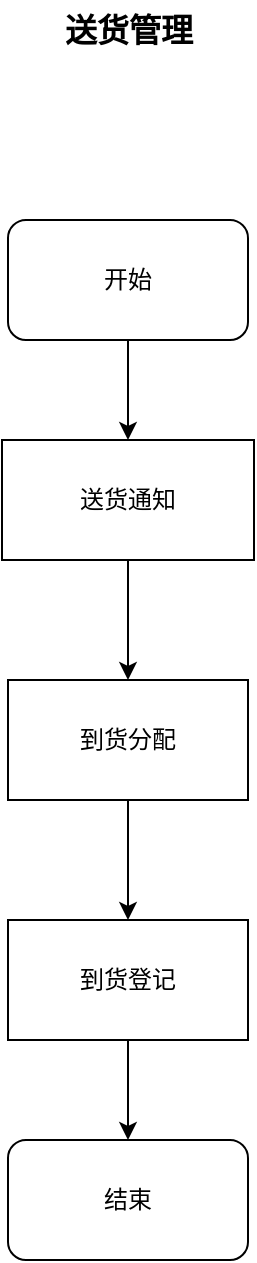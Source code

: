 <mxfile version="21.1.6" type="github" pages="4">
  <diagram name="送货管理" id="X3wgdLGq-_Crg-AjojkE">
    <mxGraphModel dx="1434" dy="756" grid="1" gridSize="10" guides="1" tooltips="1" connect="1" arrows="1" fold="1" page="1" pageScale="1" pageWidth="827" pageHeight="1169" math="0" shadow="0">
      <root>
        <mxCell id="0" />
        <mxCell id="1" parent="0" />
        <mxCell id="Wh6mt4iKhqSVBK08v1Cl-14" style="edgeStyle=orthogonalEdgeStyle;rounded=0;orthogonalLoop=1;jettySize=auto;html=1;exitX=0.5;exitY=1;exitDx=0;exitDy=0;entryX=0.5;entryY=0;entryDx=0;entryDy=0;" parent="1" source="Wh6mt4iKhqSVBK08v1Cl-2" target="Wh6mt4iKhqSVBK08v1Cl-13" edge="1">
          <mxGeometry relative="1" as="geometry" />
        </mxCell>
        <mxCell id="Wh6mt4iKhqSVBK08v1Cl-2" value="送货通知" style="rounded=0;whiteSpace=wrap;html=1;" parent="1" vertex="1">
          <mxGeometry x="351" y="280" width="126" height="60" as="geometry" />
        </mxCell>
        <mxCell id="Wh6mt4iKhqSVBK08v1Cl-5" value="&lt;font style=&quot;font-size: 16px;&quot;&gt;&lt;b&gt;送货管理&lt;/b&gt;&lt;/font&gt;" style="text;html=1;align=center;verticalAlign=middle;resizable=0;points=[];autosize=1;strokeColor=none;fillColor=none;" parent="1" vertex="1">
          <mxGeometry x="369" y="60" width="90" height="30" as="geometry" />
        </mxCell>
        <mxCell id="nUbRB1EBlm9rnnvI8mGR-4" style="edgeStyle=orthogonalEdgeStyle;rounded=0;orthogonalLoop=1;jettySize=auto;html=1;exitX=0.5;exitY=1;exitDx=0;exitDy=0;entryX=0.5;entryY=0;entryDx=0;entryDy=0;" edge="1" parent="1" source="Wh6mt4iKhqSVBK08v1Cl-12" target="nUbRB1EBlm9rnnvI8mGR-2">
          <mxGeometry relative="1" as="geometry" />
        </mxCell>
        <mxCell id="Wh6mt4iKhqSVBK08v1Cl-12" value="到货登记" style="rounded=0;whiteSpace=wrap;html=1;" parent="1" vertex="1">
          <mxGeometry x="354" y="520" width="120" height="60" as="geometry" />
        </mxCell>
        <mxCell id="Wh6mt4iKhqSVBK08v1Cl-15" style="edgeStyle=orthogonalEdgeStyle;rounded=0;orthogonalLoop=1;jettySize=auto;html=1;exitX=0.5;exitY=1;exitDx=0;exitDy=0;entryX=0.5;entryY=0;entryDx=0;entryDy=0;" parent="1" source="Wh6mt4iKhqSVBK08v1Cl-13" target="Wh6mt4iKhqSVBK08v1Cl-12" edge="1">
          <mxGeometry relative="1" as="geometry" />
        </mxCell>
        <mxCell id="Wh6mt4iKhqSVBK08v1Cl-13" value="到货分配" style="rounded=0;whiteSpace=wrap;html=1;" parent="1" vertex="1">
          <mxGeometry x="354" y="400" width="120" height="60" as="geometry" />
        </mxCell>
        <mxCell id="nUbRB1EBlm9rnnvI8mGR-3" style="edgeStyle=orthogonalEdgeStyle;rounded=0;orthogonalLoop=1;jettySize=auto;html=1;exitX=0.5;exitY=1;exitDx=0;exitDy=0;entryX=0.5;entryY=0;entryDx=0;entryDy=0;" edge="1" parent="1" source="nUbRB1EBlm9rnnvI8mGR-1" target="Wh6mt4iKhqSVBK08v1Cl-2">
          <mxGeometry relative="1" as="geometry" />
        </mxCell>
        <mxCell id="nUbRB1EBlm9rnnvI8mGR-1" value="开始" style="rounded=1;whiteSpace=wrap;html=1;" vertex="1" parent="1">
          <mxGeometry x="354" y="170" width="120" height="60" as="geometry" />
        </mxCell>
        <mxCell id="nUbRB1EBlm9rnnvI8mGR-2" value="结束" style="rounded=1;whiteSpace=wrap;html=1;" vertex="1" parent="1">
          <mxGeometry x="354" y="630" width="120" height="60" as="geometry" />
        </mxCell>
      </root>
    </mxGraphModel>
  </diagram>
  <diagram id="liIOY7kV3COZ_kVsWzIN" name="送货通知">
    <mxGraphModel dx="1687" dy="889" grid="1" gridSize="10" guides="1" tooltips="1" connect="1" arrows="1" fold="1" page="1" pageScale="1" pageWidth="827" pageHeight="1169" math="0" shadow="0">
      <root>
        <mxCell id="0" />
        <mxCell id="1" parent="0" />
        <mxCell id="GFYWQTXrey3wATUyHJn4-10" style="edgeStyle=orthogonalEdgeStyle;rounded=0;orthogonalLoop=1;jettySize=auto;html=1;entryX=0.5;entryY=0;entryDx=0;entryDy=0;" edge="1" parent="1" source="GFYWQTXrey3wATUyHJn4-2" target="GFYWQTXrey3wATUyHJn4-9">
          <mxGeometry relative="1" as="geometry" />
        </mxCell>
        <mxCell id="GFYWQTXrey3wATUyHJn4-2" value="开始" style="rounded=1;whiteSpace=wrap;html=1;" vertex="1" parent="1">
          <mxGeometry x="364" y="170" width="120" height="60" as="geometry" />
        </mxCell>
        <mxCell id="O0V3vh36GLOeQ8ISTEkM-5" style="edgeStyle=orthogonalEdgeStyle;rounded=0;orthogonalLoop=1;jettySize=auto;html=1;exitX=0.5;exitY=1;exitDx=0;exitDy=0;entryX=0;entryY=0.5;entryDx=0;entryDy=0;" edge="1" parent="1" source="GFYWQTXrey3wATUyHJn4-3" target="GFYWQTXrey3wATUyHJn4-18">
          <mxGeometry relative="1" as="geometry" />
        </mxCell>
        <mxCell id="GFYWQTXrey3wATUyHJn4-3" value="导入" style="rounded=0;whiteSpace=wrap;html=1;" vertex="1" parent="1">
          <mxGeometry x="180" y="450" width="120" height="60" as="geometry" />
        </mxCell>
        <mxCell id="GFYWQTXrey3wATUyHJn4-4" value="&lt;font style=&quot;font-size: 16px;&quot;&gt;&lt;b&gt;送货通知&lt;/b&gt;&lt;/font&gt;" style="text;html=1;strokeColor=none;fillColor=none;align=center;verticalAlign=middle;whiteSpace=wrap;rounded=0;" vertex="1" parent="1">
          <mxGeometry x="361" y="40" width="106" height="30" as="geometry" />
        </mxCell>
        <mxCell id="GFYWQTXrey3wATUyHJn4-19" style="edgeStyle=orthogonalEdgeStyle;rounded=0;orthogonalLoop=1;jettySize=auto;html=1;exitX=0.5;exitY=1;exitDx=0;exitDy=0;" edge="1" parent="1" source="GFYWQTXrey3wATUyHJn4-7" target="GFYWQTXrey3wATUyHJn4-18">
          <mxGeometry relative="1" as="geometry" />
        </mxCell>
        <mxCell id="GFYWQTXrey3wATUyHJn4-7" value="调用sap查询采购订单" style="rounded=0;whiteSpace=wrap;html=1;" vertex="1" parent="1">
          <mxGeometry x="364" y="510" width="120" height="60" as="geometry" />
        </mxCell>
        <mxCell id="GFYWQTXrey3wATUyHJn4-11" style="edgeStyle=orthogonalEdgeStyle;rounded=0;orthogonalLoop=1;jettySize=auto;html=1;exitX=0.5;exitY=1;exitDx=0;exitDy=0;entryX=0.5;entryY=0;entryDx=0;entryDy=0;" edge="1" parent="1" source="GFYWQTXrey3wATUyHJn4-15" target="GFYWQTXrey3wATUyHJn4-7">
          <mxGeometry relative="1" as="geometry" />
        </mxCell>
        <mxCell id="O0V3vh36GLOeQ8ISTEkM-3" style="edgeStyle=orthogonalEdgeStyle;rounded=0;orthogonalLoop=1;jettySize=auto;html=1;exitX=0;exitY=0.5;exitDx=0;exitDy=0;" edge="1" parent="1" source="GFYWQTXrey3wATUyHJn4-9" target="GFYWQTXrey3wATUyHJn4-3">
          <mxGeometry relative="1" as="geometry" />
        </mxCell>
        <mxCell id="GFYWQTXrey3wATUyHJn4-9" value="创建方式" style="rhombus;whiteSpace=wrap;html=1;" vertex="1" parent="1">
          <mxGeometry x="359" y="280" width="129" height="60" as="geometry" />
        </mxCell>
        <mxCell id="GFYWQTXrey3wATUyHJn4-12" value="&lt;span style=&quot;color: rgb(0, 0, 0); font-family: Helvetica; font-size: 12px; font-style: normal; font-variant-ligatures: normal; font-variant-caps: normal; font-weight: 400; letter-spacing: normal; orphans: 2; text-align: center; text-indent: 0px; text-transform: none; widows: 2; word-spacing: 0px; -webkit-text-stroke-width: 0px; background-color: rgb(251, 251, 251); text-decoration-thickness: initial; text-decoration-style: initial; text-decoration-color: initial; float: none; display: inline !important;&quot;&gt;采购订单&lt;/span&gt;" style="text;whiteSpace=wrap;html=1;" vertex="1" parent="1">
          <mxGeometry x="364" y="356" width="50" height="30" as="geometry" />
        </mxCell>
        <mxCell id="GFYWQTXrey3wATUyHJn4-16" value="" style="edgeStyle=orthogonalEdgeStyle;rounded=0;orthogonalLoop=1;jettySize=auto;html=1;exitX=0.5;exitY=1;exitDx=0;exitDy=0;entryX=0.5;entryY=0;entryDx=0;entryDy=0;" edge="1" parent="1" source="GFYWQTXrey3wATUyHJn4-9" target="GFYWQTXrey3wATUyHJn4-15">
          <mxGeometry relative="1" as="geometry">
            <mxPoint x="424" y="340" as="sourcePoint" />
            <mxPoint x="424" y="510" as="targetPoint" />
          </mxGeometry>
        </mxCell>
        <mxCell id="GFYWQTXrey3wATUyHJn4-15" value="添加物料" style="rounded=0;whiteSpace=wrap;html=1;" vertex="1" parent="1">
          <mxGeometry x="364" y="400" width="120" height="60" as="geometry" />
        </mxCell>
        <mxCell id="GFYWQTXrey3wATUyHJn4-23" style="edgeStyle=orthogonalEdgeStyle;rounded=0;orthogonalLoop=1;jettySize=auto;html=1;exitX=0.5;exitY=1;exitDx=0;exitDy=0;entryX=0.5;entryY=0;entryDx=0;entryDy=0;" edge="1" parent="1" source="GFYWQTXrey3wATUyHJn4-18" target="GFYWQTXrey3wATUyHJn4-22">
          <mxGeometry relative="1" as="geometry" />
        </mxCell>
        <mxCell id="GFYWQTXrey3wATUyHJn4-18" value="保存" style="rounded=0;whiteSpace=wrap;html=1;" vertex="1" parent="1">
          <mxGeometry x="364" y="620" width="120" height="60" as="geometry" />
        </mxCell>
        <mxCell id="GFYWQTXrey3wATUyHJn4-20" value="&lt;div style=&quot;background-color: rgb(36, 41, 46); font-family: 宋体, monospace; font-size: 9.8pt;&quot;&gt;&lt;pre style=&quot;&quot;&gt;&lt;font color=&quot;#ffffff&quot;&gt;送货通知单 标签数据 材质证书 物料主数据单重&lt;/font&gt;&lt;/pre&gt;&lt;pre style=&quot;&quot;&gt;&lt;font color=&quot;#ffffff&quot;&gt;单据图片 操作日志 附件 单据流&lt;/font&gt;&lt;/pre&gt;&lt;/div&gt;" style="text;whiteSpace=wrap;html=1;" vertex="1" parent="1">
          <mxGeometry x="484" y="600" width="306" height="80" as="geometry" />
        </mxCell>
        <mxCell id="GFYWQTXrey3wATUyHJn4-25" style="edgeStyle=orthogonalEdgeStyle;rounded=0;orthogonalLoop=1;jettySize=auto;html=1;exitX=0.5;exitY=1;exitDx=0;exitDy=0;entryX=0.5;entryY=0;entryDx=0;entryDy=0;" edge="1" parent="1" source="GFYWQTXrey3wATUyHJn4-22" target="GFYWQTXrey3wATUyHJn4-24">
          <mxGeometry relative="1" as="geometry" />
        </mxCell>
        <mxCell id="GFYWQTXrey3wATUyHJn4-22" value="提交" style="rounded=0;whiteSpace=wrap;html=1;" vertex="1" parent="1">
          <mxGeometry x="364" y="730" width="120" height="60" as="geometry" />
        </mxCell>
        <mxCell id="GFYWQTXrey3wATUyHJn4-24" value="结束" style="rounded=1;whiteSpace=wrap;html=1;" vertex="1" parent="1">
          <mxGeometry x="364" y="850" width="120" height="60" as="geometry" />
        </mxCell>
        <mxCell id="GFYWQTXrey3wATUyHJn4-26" value="&lt;div style=&quot;background-color: rgb(36, 41, 46); font-family: 宋体, monospace; font-size: 9.8pt;&quot;&gt;&lt;pre style=&quot;&quot;&gt;&lt;font color=&quot;#ffffff&quot;&gt;自动生成到货分配单&lt;/font&gt;&lt;/pre&gt;&lt;/div&gt;" style="text;whiteSpace=wrap;html=1;" vertex="1" parent="1">
          <mxGeometry x="484" y="710" width="140" height="40" as="geometry" />
        </mxCell>
        <mxCell id="O0V3vh36GLOeQ8ISTEkM-2" value="&lt;span style=&quot;color: rgb(0, 0, 0); font-family: Helvetica; font-size: 12px; font-style: normal; font-variant-ligatures: normal; font-variant-caps: normal; font-weight: 400; letter-spacing: normal; orphans: 2; text-align: center; text-indent: 0px; text-transform: none; widows: 2; word-spacing: 0px; -webkit-text-stroke-width: 0px; background-color: rgb(251, 251, 251); text-decoration-thickness: initial; text-decoration-style: initial; text-decoration-color: initial; float: none; display: inline !important;&quot;&gt;模板&lt;/span&gt;" style="text;whiteSpace=wrap;html=1;" vertex="1" parent="1">
          <mxGeometry x="290" y="280" width="30" height="30" as="geometry" />
        </mxCell>
      </root>
    </mxGraphModel>
  </diagram>
  <diagram name="到货分配" id="PlyRIoZ0xoMgmd-16wHQ">
    <mxGraphModel dx="1687" dy="889" grid="1" gridSize="10" guides="1" tooltips="1" connect="1" arrows="1" fold="1" page="1" pageScale="1" pageWidth="827" pageHeight="1169" math="0" shadow="0">
      <root>
        <mxCell id="Eqexfa2UzpbZ_ncxNsiV-0" />
        <mxCell id="Eqexfa2UzpbZ_ncxNsiV-1" parent="Eqexfa2UzpbZ_ncxNsiV-0" />
        <mxCell id="Eqexfa2UzpbZ_ncxNsiV-2" style="edgeStyle=orthogonalEdgeStyle;rounded=0;orthogonalLoop=1;jettySize=auto;html=1;entryX=0.5;entryY=0;entryDx=0;entryDy=0;" edge="1" parent="Eqexfa2UzpbZ_ncxNsiV-1" source="Eqexfa2UzpbZ_ncxNsiV-3" target="Eqexfa2UzpbZ_ncxNsiV-11">
          <mxGeometry relative="1" as="geometry" />
        </mxCell>
        <mxCell id="Eqexfa2UzpbZ_ncxNsiV-3" value="开始" style="rounded=1;whiteSpace=wrap;html=1;" vertex="1" parent="Eqexfa2UzpbZ_ncxNsiV-1">
          <mxGeometry x="364" y="170" width="120" height="60" as="geometry" />
        </mxCell>
        <mxCell id="Eqexfa2UzpbZ_ncxNsiV-6" value="&lt;font style=&quot;font-size: 16px;&quot;&gt;&lt;b&gt;到货分配&lt;/b&gt;&lt;/font&gt;" style="text;html=1;strokeColor=none;fillColor=none;align=center;verticalAlign=middle;whiteSpace=wrap;rounded=0;" vertex="1" parent="Eqexfa2UzpbZ_ncxNsiV-1">
          <mxGeometry x="361" y="40" width="106" height="30" as="geometry" />
        </mxCell>
        <mxCell id="Eqexfa2UzpbZ_ncxNsiV-9" style="edgeStyle=orthogonalEdgeStyle;rounded=0;orthogonalLoop=1;jettySize=auto;html=1;exitX=0.5;exitY=1;exitDx=0;exitDy=0;entryX=0.5;entryY=0;entryDx=0;entryDy=0;" edge="1" parent="Eqexfa2UzpbZ_ncxNsiV-1" source="Eqexfa2UzpbZ_ncxNsiV-14" target="Eqexfa2UzpbZ_ncxNsiV-16">
          <mxGeometry relative="1" as="geometry">
            <mxPoint x="424" y="510" as="targetPoint" />
          </mxGeometry>
        </mxCell>
        <mxCell id="Eqexfa2UzpbZ_ncxNsiV-10" style="edgeStyle=orthogonalEdgeStyle;rounded=0;orthogonalLoop=1;jettySize=auto;html=1;exitX=0;exitY=0.5;exitDx=0;exitDy=0;entryX=0;entryY=0.5;entryDx=0;entryDy=0;" edge="1" parent="Eqexfa2UzpbZ_ncxNsiV-1" source="Eqexfa2UzpbZ_ncxNsiV-11" target="Eqexfa2UzpbZ_ncxNsiV-19">
          <mxGeometry relative="1" as="geometry">
            <mxPoint x="240" y="400" as="targetPoint" />
            <Array as="points">
              <mxPoint x="290" y="310" />
              <mxPoint x="290" y="690" />
            </Array>
          </mxGeometry>
        </mxCell>
        <mxCell id="Eqexfa2UzpbZ_ncxNsiV-11" value="创建方式" style="rhombus;whiteSpace=wrap;html=1;" vertex="1" parent="Eqexfa2UzpbZ_ncxNsiV-1">
          <mxGeometry x="359" y="280" width="129" height="60" as="geometry" />
        </mxCell>
        <mxCell id="Eqexfa2UzpbZ_ncxNsiV-12" value="&lt;span style=&quot;color: rgb(0, 0, 0); font-family: Helvetica; font-size: 12px; font-style: normal; font-variant-ligatures: normal; font-variant-caps: normal; font-weight: 400; letter-spacing: normal; orphans: 2; text-align: center; text-indent: 0px; text-transform: none; widows: 2; word-spacing: 0px; -webkit-text-stroke-width: 0px; background-color: rgb(251, 251, 251); text-decoration-thickness: initial; text-decoration-style: initial; text-decoration-color: initial; float: none; display: inline !important;&quot;&gt;送货通知自动生成&lt;/span&gt;" style="text;whiteSpace=wrap;html=1;" vertex="1" parent="Eqexfa2UzpbZ_ncxNsiV-1">
          <mxGeometry x="240" y="475" width="106" height="30" as="geometry" />
        </mxCell>
        <mxCell id="Eqexfa2UzpbZ_ncxNsiV-13" value="" style="edgeStyle=orthogonalEdgeStyle;rounded=0;orthogonalLoop=1;jettySize=auto;html=1;exitX=0.5;exitY=1;exitDx=0;exitDy=0;entryX=0.5;entryY=0;entryDx=0;entryDy=0;" edge="1" parent="Eqexfa2UzpbZ_ncxNsiV-1" source="Eqexfa2UzpbZ_ncxNsiV-11" target="Eqexfa2UzpbZ_ncxNsiV-14">
          <mxGeometry relative="1" as="geometry">
            <mxPoint x="424" y="340" as="sourcePoint" />
            <mxPoint x="424" y="510" as="targetPoint" />
          </mxGeometry>
        </mxCell>
        <mxCell id="Eqexfa2UzpbZ_ncxNsiV-14" value="添加物料（行项目）" style="rounded=0;whiteSpace=wrap;html=1;" vertex="1" parent="Eqexfa2UzpbZ_ncxNsiV-1">
          <mxGeometry x="364" y="400" width="120" height="60" as="geometry" />
        </mxCell>
        <mxCell id="Eqexfa2UzpbZ_ncxNsiV-15" style="edgeStyle=orthogonalEdgeStyle;rounded=0;orthogonalLoop=1;jettySize=auto;html=1;exitX=0.5;exitY=1;exitDx=0;exitDy=0;entryX=0.5;entryY=0;entryDx=0;entryDy=0;" edge="1" parent="Eqexfa2UzpbZ_ncxNsiV-1" source="Eqexfa2UzpbZ_ncxNsiV-16" target="Eqexfa2UzpbZ_ncxNsiV-19">
          <mxGeometry relative="1" as="geometry" />
        </mxCell>
        <mxCell id="Eqexfa2UzpbZ_ncxNsiV-16" value="保存" style="rounded=0;whiteSpace=wrap;html=1;" vertex="1" parent="Eqexfa2UzpbZ_ncxNsiV-1">
          <mxGeometry x="364" y="525" width="120" height="60" as="geometry" />
        </mxCell>
        <mxCell id="Eqexfa2UzpbZ_ncxNsiV-17" value="&lt;div style=&quot;background-color: rgb(36, 41, 46); font-family: 宋体, monospace; font-size: 9.8pt;&quot;&gt;&lt;pre style=&quot;&quot;&gt;&lt;font color=&quot;#ffffff&quot;&gt;到货分配单 单据图片 操作日志 附件 单据流&lt;/font&gt;&lt;/pre&gt;&lt;/div&gt;" style="text;whiteSpace=wrap;html=1;" vertex="1" parent="Eqexfa2UzpbZ_ncxNsiV-1">
          <mxGeometry x="488" y="505" width="306" height="65" as="geometry" />
        </mxCell>
        <mxCell id="Eqexfa2UzpbZ_ncxNsiV-18" style="edgeStyle=orthogonalEdgeStyle;rounded=0;orthogonalLoop=1;jettySize=auto;html=1;exitX=0.5;exitY=1;exitDx=0;exitDy=0;entryX=0.5;entryY=0;entryDx=0;entryDy=0;" edge="1" parent="Eqexfa2UzpbZ_ncxNsiV-1" source="Eqexfa2UzpbZ_ncxNsiV-19" target="Eqexfa2UzpbZ_ncxNsiV-20">
          <mxGeometry relative="1" as="geometry" />
        </mxCell>
        <mxCell id="Eqexfa2UzpbZ_ncxNsiV-19" value="提交" style="rounded=0;whiteSpace=wrap;html=1;" vertex="1" parent="Eqexfa2UzpbZ_ncxNsiV-1">
          <mxGeometry x="363.5" y="660" width="120" height="60" as="geometry" />
        </mxCell>
        <mxCell id="Eqexfa2UzpbZ_ncxNsiV-20" value="结束" style="rounded=1;whiteSpace=wrap;html=1;" vertex="1" parent="Eqexfa2UzpbZ_ncxNsiV-1">
          <mxGeometry x="363.5" y="770" width="120" height="60" as="geometry" />
        </mxCell>
        <mxCell id="Eqexfa2UzpbZ_ncxNsiV-21" value="&lt;div style=&quot;background-color: rgb(36, 41, 46); font-family: 宋体, monospace; font-size: 9.8pt;&quot;&gt;&lt;pre style=&quot;&quot;&gt;&lt;font color=&quot;#ffffff&quot;&gt;自动生成到货登记单&lt;/font&gt;&lt;/pre&gt;&lt;/div&gt;" style="text;whiteSpace=wrap;html=1;" vertex="1" parent="Eqexfa2UzpbZ_ncxNsiV-1">
          <mxGeometry x="488" y="641" width="140" height="50" as="geometry" />
        </mxCell>
        <mxCell id="Eqexfa2UzpbZ_ncxNsiV-22" value="&lt;span style=&quot;color: rgb(0, 0, 0); font-family: Helvetica; font-size: 12px; font-style: normal; font-variant-ligatures: normal; font-variant-caps: normal; font-weight: 400; letter-spacing: normal; orphans: 2; text-align: center; text-indent: 0px; text-transform: none; widows: 2; word-spacing: 0px; -webkit-text-stroke-width: 0px; background-color: rgb(251, 251, 251); text-decoration-thickness: initial; text-decoration-style: initial; text-decoration-color: initial; float: none; display: inline !important;&quot;&gt;基于送货通知创建&lt;/span&gt;" style="text;whiteSpace=wrap;html=1;" vertex="1" parent="Eqexfa2UzpbZ_ncxNsiV-1">
          <mxGeometry x="374" y="350" width="100" height="30" as="geometry" />
        </mxCell>
        <mxCell id="9w2fbXqTApk7guRfjKYI-0" value="&lt;span style=&quot;font-family: -apple-system, BlinkMacSystemFont, &amp;quot;Segoe UI&amp;quot;, &amp;quot;PingFang SC&amp;quot;, &amp;quot;Hiragino Sans GB&amp;quot;, &amp;quot;Microsoft YaHei&amp;quot;, &amp;quot;Helvetica Neue&amp;quot;, Helvetica, Arial, sans-serif, &amp;quot;Apple Color Emoji&amp;quot;, &amp;quot;Segoe UI Emoji&amp;quot;, &amp;quot;Segoe UI Symbol&amp;quot;; font-size: 14px; font-style: normal; font-variant-ligatures: normal; font-variant-caps: normal; font-weight: 400; letter-spacing: normal; orphans: 2; text-align: left; text-indent: 0px; text-transform: none; widows: 2; word-spacing: 0px; -webkit-text-stroke-width: 0px; text-decoration-thickness: initial; text-decoration-style: initial; text-decoration-color: initial; float: none; display: inline !important; background-color: rgb(0, 0, 0);&quot;&gt;&lt;font style=&quot;&quot; color=&quot;#ffffff&quot;&gt;分配物资管理员&lt;/font&gt;&lt;/span&gt;" style="text;whiteSpace=wrap;html=1;" vertex="1" parent="Eqexfa2UzpbZ_ncxNsiV-1">
          <mxGeometry x="488" y="396" width="100" height="40" as="geometry" />
        </mxCell>
      </root>
    </mxGraphModel>
  </diagram>
  <diagram name="到货登记" id="NA5efV6Q6ccj4urvWhV9">
    <mxGraphModel dx="2049" dy="1080" grid="1" gridSize="10" guides="1" tooltips="1" connect="1" arrows="1" fold="1" page="1" pageScale="1" pageWidth="827" pageHeight="1169" math="0" shadow="0">
      <root>
        <mxCell id="o6Z4xU-KA2Y51pi3Z5cj-0" />
        <mxCell id="o6Z4xU-KA2Y51pi3Z5cj-1" parent="o6Z4xU-KA2Y51pi3Z5cj-0" />
        <mxCell id="o6Z4xU-KA2Y51pi3Z5cj-2" style="edgeStyle=orthogonalEdgeStyle;rounded=0;orthogonalLoop=1;jettySize=auto;html=1;entryX=0.5;entryY=0;entryDx=0;entryDy=0;" edge="1" parent="o6Z4xU-KA2Y51pi3Z5cj-1" source="o6Z4xU-KA2Y51pi3Z5cj-3" target="o6Z4xU-KA2Y51pi3Z5cj-7">
          <mxGeometry relative="1" as="geometry" />
        </mxCell>
        <mxCell id="o6Z4xU-KA2Y51pi3Z5cj-3" value="开始" style="rounded=1;whiteSpace=wrap;html=1;" vertex="1" parent="o6Z4xU-KA2Y51pi3Z5cj-1">
          <mxGeometry x="364" y="170" width="120" height="60" as="geometry" />
        </mxCell>
        <mxCell id="o6Z4xU-KA2Y51pi3Z5cj-4" value="&lt;font style=&quot;font-size: 16px;&quot;&gt;&lt;b&gt;到货登记&lt;/b&gt;&lt;/font&gt;" style="text;html=1;strokeColor=none;fillColor=none;align=center;verticalAlign=middle;whiteSpace=wrap;rounded=0;" vertex="1" parent="o6Z4xU-KA2Y51pi3Z5cj-1">
          <mxGeometry x="361" y="40" width="106" height="30" as="geometry" />
        </mxCell>
        <mxCell id="o6Z4xU-KA2Y51pi3Z5cj-5" style="edgeStyle=orthogonalEdgeStyle;rounded=0;orthogonalLoop=1;jettySize=auto;html=1;exitX=0.5;exitY=1;exitDx=0;exitDy=0;entryX=0.5;entryY=0;entryDx=0;entryDy=0;" edge="1" parent="o6Z4xU-KA2Y51pi3Z5cj-1" source="o6Z4xU-KA2Y51pi3Z5cj-10" target="o6Z4xU-KA2Y51pi3Z5cj-12">
          <mxGeometry relative="1" as="geometry">
            <mxPoint x="424" y="510" as="targetPoint" />
          </mxGeometry>
        </mxCell>
        <mxCell id="ec8CVk_18wHqUUCT-SaL-11" style="edgeStyle=orthogonalEdgeStyle;rounded=0;orthogonalLoop=1;jettySize=auto;html=1;exitX=0;exitY=0.5;exitDx=0;exitDy=0;entryX=0;entryY=0.5;entryDx=0;entryDy=0;" edge="1" parent="o6Z4xU-KA2Y51pi3Z5cj-1" source="o6Z4xU-KA2Y51pi3Z5cj-7" target="ec8CVk_18wHqUUCT-SaL-7">
          <mxGeometry relative="1" as="geometry">
            <Array as="points">
              <mxPoint x="310" y="310" />
              <mxPoint x="310" y="680" />
            </Array>
          </mxGeometry>
        </mxCell>
        <mxCell id="IxM2aRsH7dyCOvsz6ltu-1" value="到货分配自动生成" style="edgeLabel;html=1;align=center;verticalAlign=middle;resizable=0;points=[];" vertex="1" connectable="0" parent="ec8CVk_18wHqUUCT-SaL-11">
          <mxGeometry x="-0.062" y="2" relative="1" as="geometry">
            <mxPoint as="offset" />
          </mxGeometry>
        </mxCell>
        <mxCell id="o6Z4xU-KA2Y51pi3Z5cj-7" value="创建方式" style="rhombus;whiteSpace=wrap;html=1;" vertex="1" parent="o6Z4xU-KA2Y51pi3Z5cj-1">
          <mxGeometry x="359" y="280" width="129" height="60" as="geometry" />
        </mxCell>
        <mxCell id="o6Z4xU-KA2Y51pi3Z5cj-9" value="" style="edgeStyle=orthogonalEdgeStyle;rounded=0;orthogonalLoop=1;jettySize=auto;html=1;exitX=0.5;exitY=1;exitDx=0;exitDy=0;entryX=0.5;entryY=0;entryDx=0;entryDy=0;" edge="1" parent="o6Z4xU-KA2Y51pi3Z5cj-1" source="o6Z4xU-KA2Y51pi3Z5cj-7" target="o6Z4xU-KA2Y51pi3Z5cj-10">
          <mxGeometry relative="1" as="geometry">
            <mxPoint x="424" y="340" as="sourcePoint" />
            <mxPoint x="424" y="510" as="targetPoint" />
          </mxGeometry>
        </mxCell>
        <mxCell id="o6Z4xU-KA2Y51pi3Z5cj-10" value="添加物料（行项目）" style="rounded=0;whiteSpace=wrap;html=1;" vertex="1" parent="o6Z4xU-KA2Y51pi3Z5cj-1">
          <mxGeometry x="364" y="400" width="120" height="60" as="geometry" />
        </mxCell>
        <mxCell id="ec8CVk_18wHqUUCT-SaL-9" style="edgeStyle=orthogonalEdgeStyle;rounded=0;orthogonalLoop=1;jettySize=auto;html=1;exitX=0.5;exitY=1;exitDx=0;exitDy=0;entryX=0.5;entryY=0;entryDx=0;entryDy=0;" edge="1" parent="o6Z4xU-KA2Y51pi3Z5cj-1" source="o6Z4xU-KA2Y51pi3Z5cj-12" target="ec8CVk_18wHqUUCT-SaL-7">
          <mxGeometry relative="1" as="geometry" />
        </mxCell>
        <mxCell id="o6Z4xU-KA2Y51pi3Z5cj-12" value="保存" style="rounded=0;whiteSpace=wrap;html=1;" vertex="1" parent="o6Z4xU-KA2Y51pi3Z5cj-1">
          <mxGeometry x="364" y="525" width="120" height="60" as="geometry" />
        </mxCell>
        <mxCell id="o6Z4xU-KA2Y51pi3Z5cj-13" value="&lt;div style=&quot;background-color: rgb(36, 41, 46); font-family: 宋体, monospace; font-size: 9.8pt;&quot;&gt;&lt;pre style=&quot;&quot;&gt;&lt;font color=&quot;#ffffff&quot;&gt;到货登记单 标签数据  材质证书 物料主数据单重 &lt;/font&gt;&lt;/pre&gt;&lt;pre style=&quot;&quot;&gt;&lt;font color=&quot;#ffffff&quot;&gt;单据图片 操作日志 附件 单据流&lt;/font&gt;&lt;/pre&gt;&lt;/div&gt;" style="text;whiteSpace=wrap;html=1;" vertex="1" parent="o6Z4xU-KA2Y51pi3Z5cj-1">
          <mxGeometry x="488" y="506" width="322" height="75" as="geometry" />
        </mxCell>
        <mxCell id="o6Z4xU-KA2Y51pi3Z5cj-14" style="edgeStyle=orthogonalEdgeStyle;rounded=0;orthogonalLoop=1;jettySize=auto;html=1;exitX=0.5;exitY=1;exitDx=0;exitDy=0;entryX=0.5;entryY=0;entryDx=0;entryDy=0;" edge="1" parent="o6Z4xU-KA2Y51pi3Z5cj-1" source="o6Z4xU-KA2Y51pi3Z5cj-15" target="o6Z4xU-KA2Y51pi3Z5cj-16">
          <mxGeometry relative="1" as="geometry" />
        </mxCell>
        <mxCell id="o6Z4xU-KA2Y51pi3Z5cj-15" value="提交" style="rounded=0;whiteSpace=wrap;html=1;" vertex="1" parent="o6Z4xU-KA2Y51pi3Z5cj-1">
          <mxGeometry x="364" y="760" width="120" height="60" as="geometry" />
        </mxCell>
        <mxCell id="o6Z4xU-KA2Y51pi3Z5cj-16" value="结束" style="rounded=1;whiteSpace=wrap;html=1;" vertex="1" parent="o6Z4xU-KA2Y51pi3Z5cj-1">
          <mxGeometry x="364" y="870" width="120" height="60" as="geometry" />
        </mxCell>
        <mxCell id="o6Z4xU-KA2Y51pi3Z5cj-18" value="&lt;span style=&quot;color: rgb(0, 0, 0); font-family: Helvetica; font-size: 12px; font-style: normal; font-variant-ligatures: normal; font-variant-caps: normal; font-weight: 400; letter-spacing: normal; orphans: 2; text-align: center; text-indent: 0px; text-transform: none; widows: 2; word-spacing: 0px; -webkit-text-stroke-width: 0px; background-color: rgb(251, 251, 251); text-decoration-thickness: initial; text-decoration-style: initial; text-decoration-color: initial; float: none; display: inline !important;&quot;&gt;基于模板创建（xxx入库单）&lt;/span&gt;" style="text;whiteSpace=wrap;html=1;" vertex="1" parent="o6Z4xU-KA2Y51pi3Z5cj-1">
          <mxGeometry x="430" y="340" width="160" height="30" as="geometry" />
        </mxCell>
        <mxCell id="o6Z4xU-KA2Y51pi3Z5cj-19" value="&lt;font face=&quot;-apple-system, BlinkMacSystemFont, Segoe UI, PingFang SC, Hiragino Sans GB, Microsoft YaHei, Helvetica Neue, Helvetica, Arial, sans-serif, Apple Color Emoji, Segoe UI Emoji, Segoe UI Symbol&quot; color=&quot;#ffffff&quot;&gt;&lt;span style=&quot;font-size: 14px; background-color: rgb(0, 0, 0);&quot;&gt;选择验收组&lt;/span&gt;&lt;/font&gt;" style="text;whiteSpace=wrap;html=1;" vertex="1" parent="o6Z4xU-KA2Y51pi3Z5cj-1">
          <mxGeometry x="488" y="396" width="100" height="40" as="geometry" />
        </mxCell>
        <mxCell id="ec8CVk_18wHqUUCT-SaL-0" value="&lt;span style=&quot;color: rgb(0, 0, 0); font-family: Helvetica; font-size: 12px; font-style: normal; font-variant-ligatures: normal; font-variant-caps: normal; font-weight: 400; letter-spacing: normal; orphans: 2; text-align: center; text-indent: 0px; text-transform: none; widows: 2; word-spacing: 0px; -webkit-text-stroke-width: 0px; background-color: rgb(251, 251, 251); text-decoration-thickness: initial; text-decoration-style: initial; text-decoration-color: initial; float: none; display: inline !important;&quot;&gt;基于采购订单创建&lt;/span&gt;" style="text;whiteSpace=wrap;html=1;" vertex="1" parent="o6Z4xU-KA2Y51pi3Z5cj-1">
          <mxGeometry x="430" y="360" width="100" height="30" as="geometry" />
        </mxCell>
        <mxCell id="ec8CVk_18wHqUUCT-SaL-10" style="edgeStyle=orthogonalEdgeStyle;rounded=0;orthogonalLoop=1;jettySize=auto;html=1;exitX=0.5;exitY=1;exitDx=0;exitDy=0;" edge="1" parent="o6Z4xU-KA2Y51pi3Z5cj-1" source="ec8CVk_18wHqUUCT-SaL-7" target="o6Z4xU-KA2Y51pi3Z5cj-15">
          <mxGeometry relative="1" as="geometry" />
        </mxCell>
        <mxCell id="ec8CVk_18wHqUUCT-SaL-7" value="上传附件" style="rounded=0;whiteSpace=wrap;html=1;" vertex="1" parent="o6Z4xU-KA2Y51pi3Z5cj-1">
          <mxGeometry x="364" y="650" width="120" height="60" as="geometry" />
        </mxCell>
        <mxCell id="ec8CVk_18wHqUUCT-SaL-13" value="&lt;font face=&quot;宋体, monospace&quot; color=&quot;#ffffff&quot;&gt;&lt;span style=&quot;font-size: 14px; background-color: rgb(0, 0, 0);&quot;&gt;材料证书&lt;/span&gt;&lt;/font&gt;" style="text;whiteSpace=wrap;html=1;" vertex="1" parent="o6Z4xU-KA2Y51pi3Z5cj-1">
          <mxGeometry x="490" y="643" width="100" height="40" as="geometry" />
        </mxCell>
        <mxCell id="IxM2aRsH7dyCOvsz6ltu-0" value="&lt;div style=&quot;background-color: rgb(36, 41, 46); font-family: 宋体, monospace; font-size: 9.8pt;&quot;&gt;&lt;pre style=&quot;&quot;&gt;&lt;font color=&quot;#ffffff&quot;&gt;生成采购验收单 生成其他入库单 生成油漆入库单&lt;/font&gt;&lt;/pre&gt;&lt;pre style=&quot;&quot;&gt;&lt;div style=&quot;font-family: 宋体, monospace; font-size: 9.8pt;&quot;&gt;&lt;pre style=&quot;&quot;&gt;&lt;div style=&quot;font-family: 宋体, monospace; font-size: 9.8pt;&quot;&gt;&lt;pre style=&quot;&quot;&gt;&lt;div style=&quot;font-family: &amp;quot;JetBrains Mono&amp;quot;, monospace; font-size: 9.8pt;&quot;&gt;&lt;pre style=&quot;&quot;&gt;&lt;div style=&quot;font-family: 宋体, monospace; font-size: 9.8pt;&quot;&gt;&lt;pre style=&quot;&quot;&gt;&lt;font color=&quot;#ffffff&quot;&gt;生成完工物资入库单 生成零价值入库&lt;/font&gt;&lt;/pre&gt;&lt;/div&gt;&lt;/pre&gt;&lt;/div&gt;&lt;/pre&gt;&lt;/div&gt;&lt;/pre&gt;&lt;/div&gt;&lt;/pre&gt;&lt;/div&gt;" style="text;whiteSpace=wrap;html=1;" vertex="1" parent="o6Z4xU-KA2Y51pi3Z5cj-1">
          <mxGeometry x="489" y="742" width="320" height="70" as="geometry" />
        </mxCell>
      </root>
    </mxGraphModel>
  </diagram>
</mxfile>
